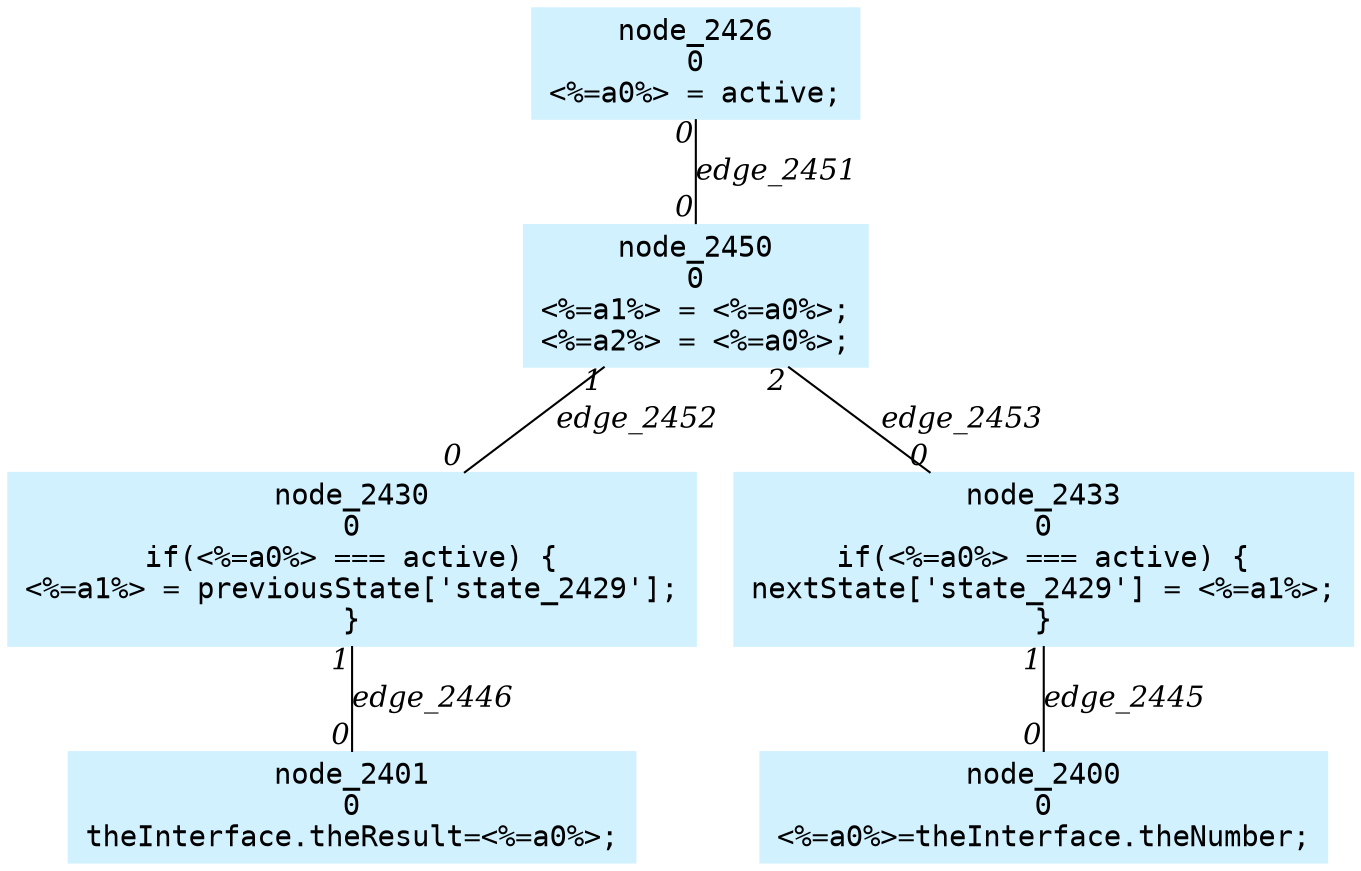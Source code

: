 digraph g{node_2400 [shape=box, style=filled, color="#d1f1ff", fontname="Courier", label="node_2400
0
<%=a0%>=theInterface.theNumber;
" ]
node_2401 [shape=box, style=filled, color="#d1f1ff", fontname="Courier", label="node_2401
0
theInterface.theResult=<%=a0%>;
" ]
node_2426 [shape=box, style=filled, color="#d1f1ff", fontname="Courier", label="node_2426
0
<%=a0%> = active;
" ]
node_2430 [shape=box, style=filled, color="#d1f1ff", fontname="Courier", label="node_2430
0
if(<%=a0%> === active) {
<%=a1%> = previousState['state_2429'];
}
" ]
node_2433 [shape=box, style=filled, color="#d1f1ff", fontname="Courier", label="node_2433
0
if(<%=a0%> === active) {
nextState['state_2429'] = <%=a1%>;
}
" ]
node_2450 [shape=box, style=filled, color="#d1f1ff", fontname="Courier", label="node_2450
0
<%=a1%> = <%=a0%>;
<%=a2%> = <%=a0%>;
" ]
node_2433 -> node_2400 [dir=none, arrowHead=none, fontname="Times-Italic", label="edge_2445",  headlabel="0", taillabel="1" ]
node_2430 -> node_2401 [dir=none, arrowHead=none, fontname="Times-Italic", label="edge_2446",  headlabel="0", taillabel="1" ]
node_2426 -> node_2450 [dir=none, arrowHead=none, fontname="Times-Italic", label="edge_2451",  headlabel="0", taillabel="0" ]
node_2450 -> node_2430 [dir=none, arrowHead=none, fontname="Times-Italic", label="edge_2452",  headlabel="0", taillabel="1" ]
node_2450 -> node_2433 [dir=none, arrowHead=none, fontname="Times-Italic", label="edge_2453",  headlabel="0", taillabel="2" ]
}